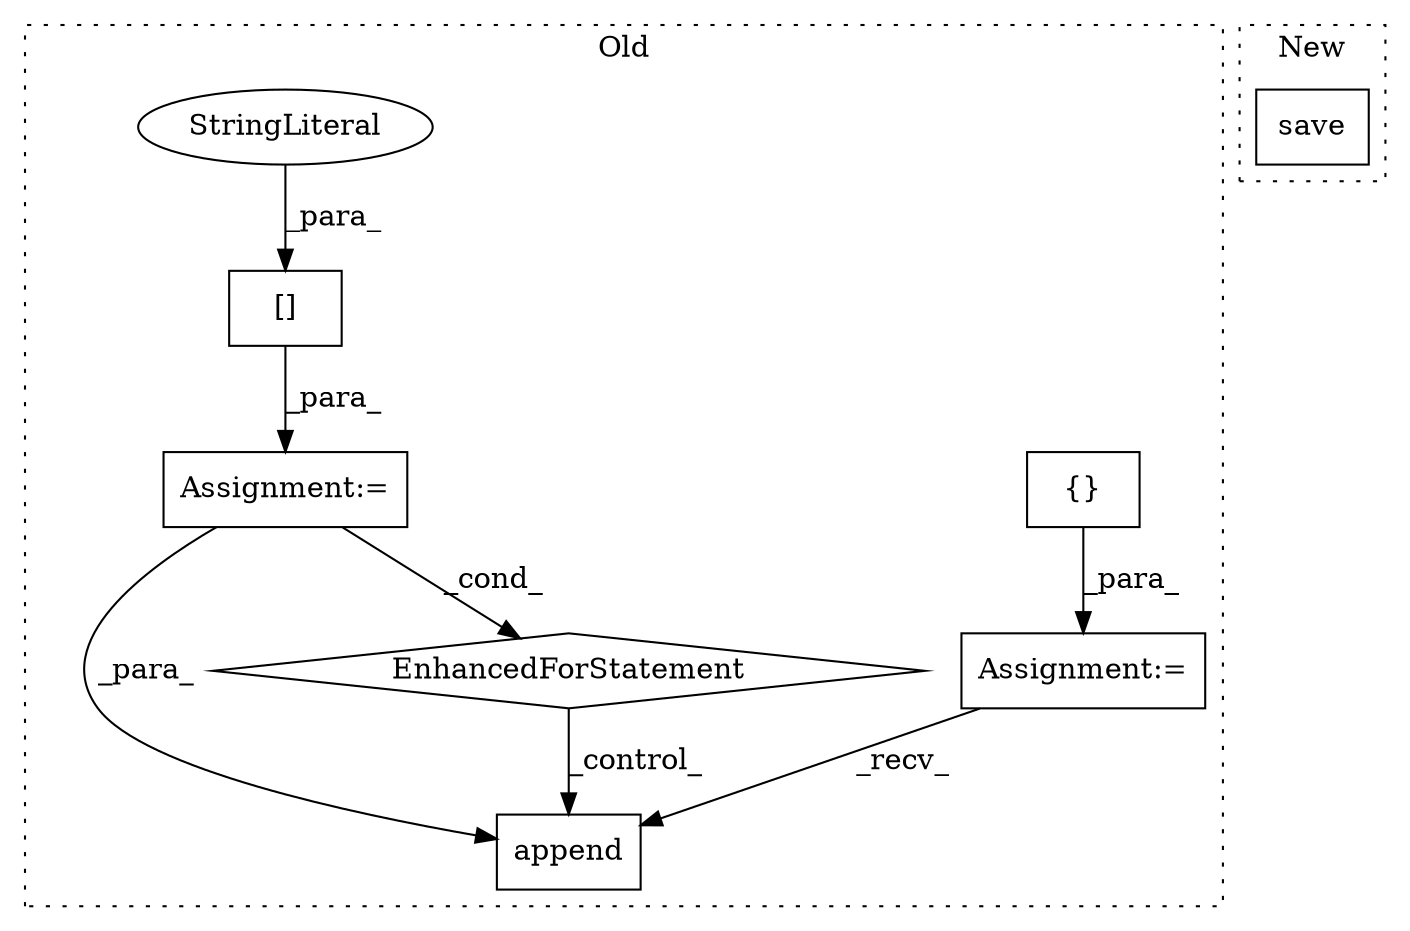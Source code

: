 digraph G {
subgraph cluster0 {
1 [label="append" a="32" s="2198,2221" l="7,1" shape="box"];
3 [label="Assignment:=" a="7" s="2010" l="1" shape="box"];
4 [label="{}" a="4" s="2020" l="2" shape="box"];
5 [label="Assignment:=" a="7" s="2028,2124" l="53,2" shape="box"];
6 [label="EnhancedForStatement" a="70" s="2028,2124" l="53,2" shape="diamond"];
7 [label="[]" a="2" s="2093,2123" l="13,1" shape="box"];
8 [label="StringLiteral" a="45" s="2106" l="17" shape="ellipse"];
label = "Old";
style="dotted";
}
subgraph cluster1 {
2 [label="save" a="32" s="3243,3258" l="5,1" shape="box"];
label = "New";
style="dotted";
}
3 -> 1 [label="_recv_"];
4 -> 3 [label="_para_"];
5 -> 6 [label="_cond_"];
5 -> 1 [label="_para_"];
6 -> 1 [label="_control_"];
7 -> 5 [label="_para_"];
8 -> 7 [label="_para_"];
}